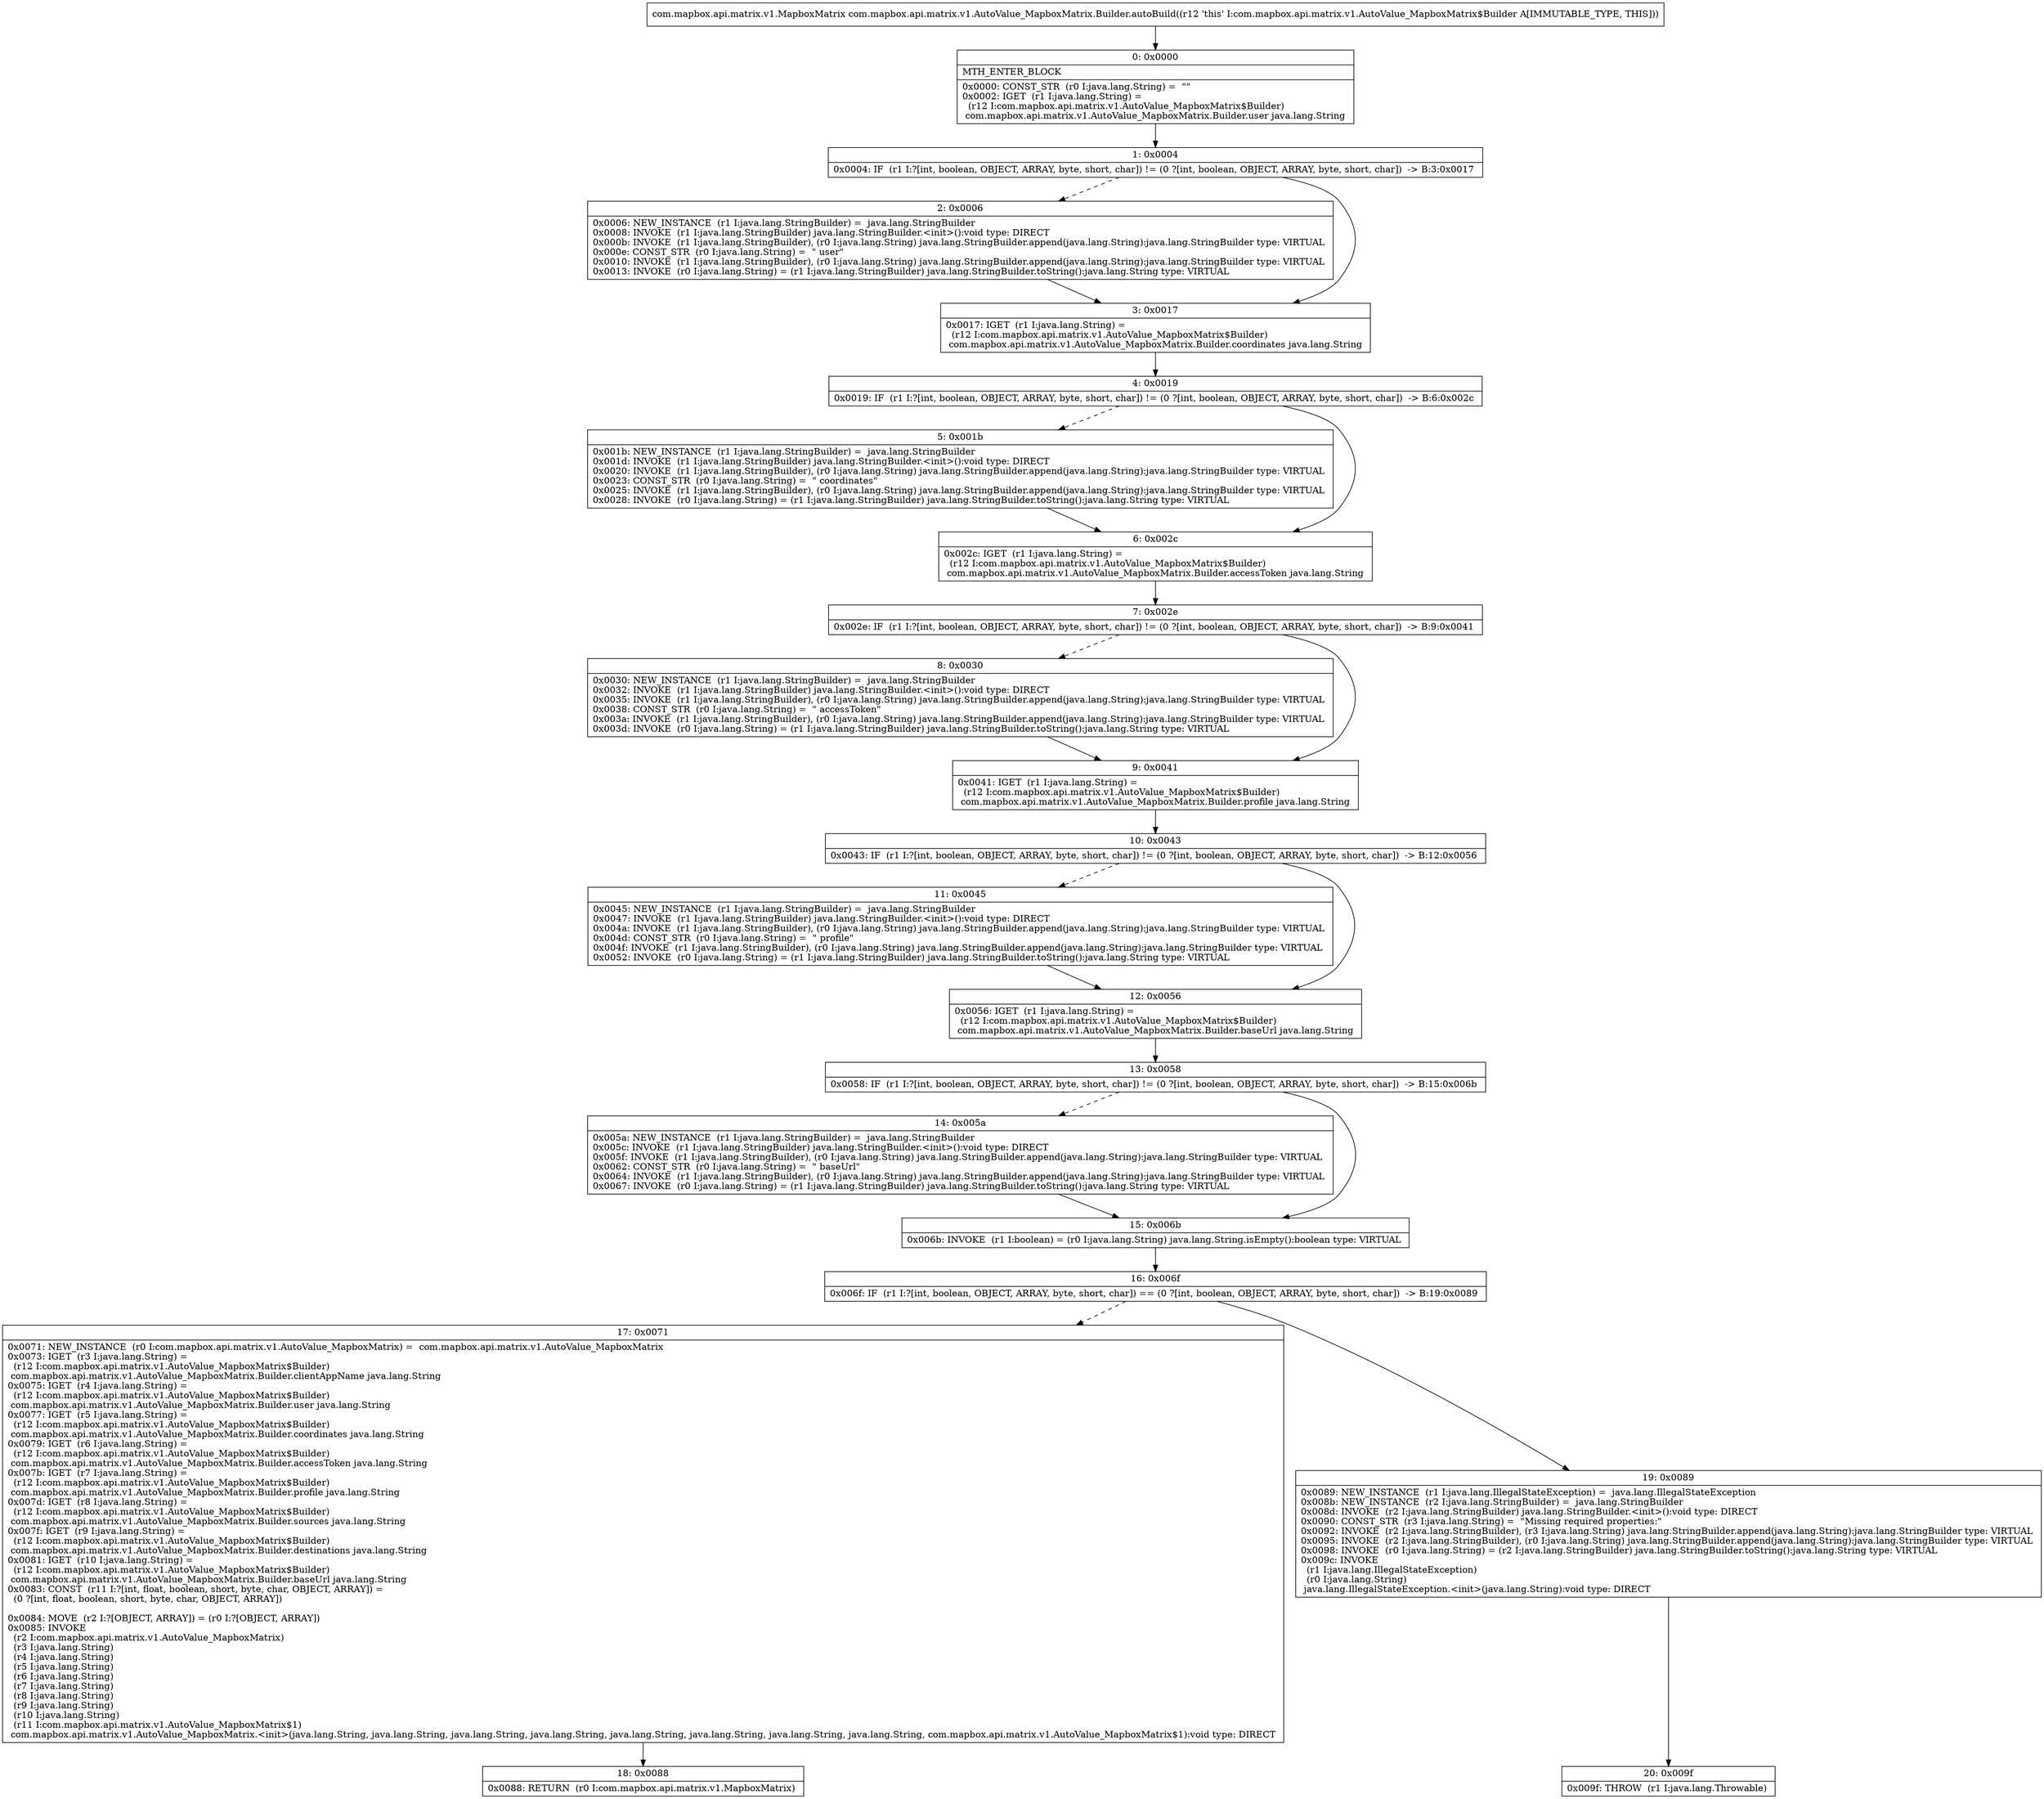 digraph "CFG forcom.mapbox.api.matrix.v1.AutoValue_MapboxMatrix.Builder.autoBuild()Lcom\/mapbox\/api\/matrix\/v1\/MapboxMatrix;" {
Node_0 [shape=record,label="{0\:\ 0x0000|MTH_ENTER_BLOCK\l|0x0000: CONST_STR  (r0 I:java.lang.String) =  \"\" \l0x0002: IGET  (r1 I:java.lang.String) = \l  (r12 I:com.mapbox.api.matrix.v1.AutoValue_MapboxMatrix$Builder)\l com.mapbox.api.matrix.v1.AutoValue_MapboxMatrix.Builder.user java.lang.String \l}"];
Node_1 [shape=record,label="{1\:\ 0x0004|0x0004: IF  (r1 I:?[int, boolean, OBJECT, ARRAY, byte, short, char]) != (0 ?[int, boolean, OBJECT, ARRAY, byte, short, char])  \-\> B:3:0x0017 \l}"];
Node_2 [shape=record,label="{2\:\ 0x0006|0x0006: NEW_INSTANCE  (r1 I:java.lang.StringBuilder) =  java.lang.StringBuilder \l0x0008: INVOKE  (r1 I:java.lang.StringBuilder) java.lang.StringBuilder.\<init\>():void type: DIRECT \l0x000b: INVOKE  (r1 I:java.lang.StringBuilder), (r0 I:java.lang.String) java.lang.StringBuilder.append(java.lang.String):java.lang.StringBuilder type: VIRTUAL \l0x000e: CONST_STR  (r0 I:java.lang.String) =  \" user\" \l0x0010: INVOKE  (r1 I:java.lang.StringBuilder), (r0 I:java.lang.String) java.lang.StringBuilder.append(java.lang.String):java.lang.StringBuilder type: VIRTUAL \l0x0013: INVOKE  (r0 I:java.lang.String) = (r1 I:java.lang.StringBuilder) java.lang.StringBuilder.toString():java.lang.String type: VIRTUAL \l}"];
Node_3 [shape=record,label="{3\:\ 0x0017|0x0017: IGET  (r1 I:java.lang.String) = \l  (r12 I:com.mapbox.api.matrix.v1.AutoValue_MapboxMatrix$Builder)\l com.mapbox.api.matrix.v1.AutoValue_MapboxMatrix.Builder.coordinates java.lang.String \l}"];
Node_4 [shape=record,label="{4\:\ 0x0019|0x0019: IF  (r1 I:?[int, boolean, OBJECT, ARRAY, byte, short, char]) != (0 ?[int, boolean, OBJECT, ARRAY, byte, short, char])  \-\> B:6:0x002c \l}"];
Node_5 [shape=record,label="{5\:\ 0x001b|0x001b: NEW_INSTANCE  (r1 I:java.lang.StringBuilder) =  java.lang.StringBuilder \l0x001d: INVOKE  (r1 I:java.lang.StringBuilder) java.lang.StringBuilder.\<init\>():void type: DIRECT \l0x0020: INVOKE  (r1 I:java.lang.StringBuilder), (r0 I:java.lang.String) java.lang.StringBuilder.append(java.lang.String):java.lang.StringBuilder type: VIRTUAL \l0x0023: CONST_STR  (r0 I:java.lang.String) =  \" coordinates\" \l0x0025: INVOKE  (r1 I:java.lang.StringBuilder), (r0 I:java.lang.String) java.lang.StringBuilder.append(java.lang.String):java.lang.StringBuilder type: VIRTUAL \l0x0028: INVOKE  (r0 I:java.lang.String) = (r1 I:java.lang.StringBuilder) java.lang.StringBuilder.toString():java.lang.String type: VIRTUAL \l}"];
Node_6 [shape=record,label="{6\:\ 0x002c|0x002c: IGET  (r1 I:java.lang.String) = \l  (r12 I:com.mapbox.api.matrix.v1.AutoValue_MapboxMatrix$Builder)\l com.mapbox.api.matrix.v1.AutoValue_MapboxMatrix.Builder.accessToken java.lang.String \l}"];
Node_7 [shape=record,label="{7\:\ 0x002e|0x002e: IF  (r1 I:?[int, boolean, OBJECT, ARRAY, byte, short, char]) != (0 ?[int, boolean, OBJECT, ARRAY, byte, short, char])  \-\> B:9:0x0041 \l}"];
Node_8 [shape=record,label="{8\:\ 0x0030|0x0030: NEW_INSTANCE  (r1 I:java.lang.StringBuilder) =  java.lang.StringBuilder \l0x0032: INVOKE  (r1 I:java.lang.StringBuilder) java.lang.StringBuilder.\<init\>():void type: DIRECT \l0x0035: INVOKE  (r1 I:java.lang.StringBuilder), (r0 I:java.lang.String) java.lang.StringBuilder.append(java.lang.String):java.lang.StringBuilder type: VIRTUAL \l0x0038: CONST_STR  (r0 I:java.lang.String) =  \" accessToken\" \l0x003a: INVOKE  (r1 I:java.lang.StringBuilder), (r0 I:java.lang.String) java.lang.StringBuilder.append(java.lang.String):java.lang.StringBuilder type: VIRTUAL \l0x003d: INVOKE  (r0 I:java.lang.String) = (r1 I:java.lang.StringBuilder) java.lang.StringBuilder.toString():java.lang.String type: VIRTUAL \l}"];
Node_9 [shape=record,label="{9\:\ 0x0041|0x0041: IGET  (r1 I:java.lang.String) = \l  (r12 I:com.mapbox.api.matrix.v1.AutoValue_MapboxMatrix$Builder)\l com.mapbox.api.matrix.v1.AutoValue_MapboxMatrix.Builder.profile java.lang.String \l}"];
Node_10 [shape=record,label="{10\:\ 0x0043|0x0043: IF  (r1 I:?[int, boolean, OBJECT, ARRAY, byte, short, char]) != (0 ?[int, boolean, OBJECT, ARRAY, byte, short, char])  \-\> B:12:0x0056 \l}"];
Node_11 [shape=record,label="{11\:\ 0x0045|0x0045: NEW_INSTANCE  (r1 I:java.lang.StringBuilder) =  java.lang.StringBuilder \l0x0047: INVOKE  (r1 I:java.lang.StringBuilder) java.lang.StringBuilder.\<init\>():void type: DIRECT \l0x004a: INVOKE  (r1 I:java.lang.StringBuilder), (r0 I:java.lang.String) java.lang.StringBuilder.append(java.lang.String):java.lang.StringBuilder type: VIRTUAL \l0x004d: CONST_STR  (r0 I:java.lang.String) =  \" profile\" \l0x004f: INVOKE  (r1 I:java.lang.StringBuilder), (r0 I:java.lang.String) java.lang.StringBuilder.append(java.lang.String):java.lang.StringBuilder type: VIRTUAL \l0x0052: INVOKE  (r0 I:java.lang.String) = (r1 I:java.lang.StringBuilder) java.lang.StringBuilder.toString():java.lang.String type: VIRTUAL \l}"];
Node_12 [shape=record,label="{12\:\ 0x0056|0x0056: IGET  (r1 I:java.lang.String) = \l  (r12 I:com.mapbox.api.matrix.v1.AutoValue_MapboxMatrix$Builder)\l com.mapbox.api.matrix.v1.AutoValue_MapboxMatrix.Builder.baseUrl java.lang.String \l}"];
Node_13 [shape=record,label="{13\:\ 0x0058|0x0058: IF  (r1 I:?[int, boolean, OBJECT, ARRAY, byte, short, char]) != (0 ?[int, boolean, OBJECT, ARRAY, byte, short, char])  \-\> B:15:0x006b \l}"];
Node_14 [shape=record,label="{14\:\ 0x005a|0x005a: NEW_INSTANCE  (r1 I:java.lang.StringBuilder) =  java.lang.StringBuilder \l0x005c: INVOKE  (r1 I:java.lang.StringBuilder) java.lang.StringBuilder.\<init\>():void type: DIRECT \l0x005f: INVOKE  (r1 I:java.lang.StringBuilder), (r0 I:java.lang.String) java.lang.StringBuilder.append(java.lang.String):java.lang.StringBuilder type: VIRTUAL \l0x0062: CONST_STR  (r0 I:java.lang.String) =  \" baseUrl\" \l0x0064: INVOKE  (r1 I:java.lang.StringBuilder), (r0 I:java.lang.String) java.lang.StringBuilder.append(java.lang.String):java.lang.StringBuilder type: VIRTUAL \l0x0067: INVOKE  (r0 I:java.lang.String) = (r1 I:java.lang.StringBuilder) java.lang.StringBuilder.toString():java.lang.String type: VIRTUAL \l}"];
Node_15 [shape=record,label="{15\:\ 0x006b|0x006b: INVOKE  (r1 I:boolean) = (r0 I:java.lang.String) java.lang.String.isEmpty():boolean type: VIRTUAL \l}"];
Node_16 [shape=record,label="{16\:\ 0x006f|0x006f: IF  (r1 I:?[int, boolean, OBJECT, ARRAY, byte, short, char]) == (0 ?[int, boolean, OBJECT, ARRAY, byte, short, char])  \-\> B:19:0x0089 \l}"];
Node_17 [shape=record,label="{17\:\ 0x0071|0x0071: NEW_INSTANCE  (r0 I:com.mapbox.api.matrix.v1.AutoValue_MapboxMatrix) =  com.mapbox.api.matrix.v1.AutoValue_MapboxMatrix \l0x0073: IGET  (r3 I:java.lang.String) = \l  (r12 I:com.mapbox.api.matrix.v1.AutoValue_MapboxMatrix$Builder)\l com.mapbox.api.matrix.v1.AutoValue_MapboxMatrix.Builder.clientAppName java.lang.String \l0x0075: IGET  (r4 I:java.lang.String) = \l  (r12 I:com.mapbox.api.matrix.v1.AutoValue_MapboxMatrix$Builder)\l com.mapbox.api.matrix.v1.AutoValue_MapboxMatrix.Builder.user java.lang.String \l0x0077: IGET  (r5 I:java.lang.String) = \l  (r12 I:com.mapbox.api.matrix.v1.AutoValue_MapboxMatrix$Builder)\l com.mapbox.api.matrix.v1.AutoValue_MapboxMatrix.Builder.coordinates java.lang.String \l0x0079: IGET  (r6 I:java.lang.String) = \l  (r12 I:com.mapbox.api.matrix.v1.AutoValue_MapboxMatrix$Builder)\l com.mapbox.api.matrix.v1.AutoValue_MapboxMatrix.Builder.accessToken java.lang.String \l0x007b: IGET  (r7 I:java.lang.String) = \l  (r12 I:com.mapbox.api.matrix.v1.AutoValue_MapboxMatrix$Builder)\l com.mapbox.api.matrix.v1.AutoValue_MapboxMatrix.Builder.profile java.lang.String \l0x007d: IGET  (r8 I:java.lang.String) = \l  (r12 I:com.mapbox.api.matrix.v1.AutoValue_MapboxMatrix$Builder)\l com.mapbox.api.matrix.v1.AutoValue_MapboxMatrix.Builder.sources java.lang.String \l0x007f: IGET  (r9 I:java.lang.String) = \l  (r12 I:com.mapbox.api.matrix.v1.AutoValue_MapboxMatrix$Builder)\l com.mapbox.api.matrix.v1.AutoValue_MapboxMatrix.Builder.destinations java.lang.String \l0x0081: IGET  (r10 I:java.lang.String) = \l  (r12 I:com.mapbox.api.matrix.v1.AutoValue_MapboxMatrix$Builder)\l com.mapbox.api.matrix.v1.AutoValue_MapboxMatrix.Builder.baseUrl java.lang.String \l0x0083: CONST  (r11 I:?[int, float, boolean, short, byte, char, OBJECT, ARRAY]) = \l  (0 ?[int, float, boolean, short, byte, char, OBJECT, ARRAY])\l \l0x0084: MOVE  (r2 I:?[OBJECT, ARRAY]) = (r0 I:?[OBJECT, ARRAY]) \l0x0085: INVOKE  \l  (r2 I:com.mapbox.api.matrix.v1.AutoValue_MapboxMatrix)\l  (r3 I:java.lang.String)\l  (r4 I:java.lang.String)\l  (r5 I:java.lang.String)\l  (r6 I:java.lang.String)\l  (r7 I:java.lang.String)\l  (r8 I:java.lang.String)\l  (r9 I:java.lang.String)\l  (r10 I:java.lang.String)\l  (r11 I:com.mapbox.api.matrix.v1.AutoValue_MapboxMatrix$1)\l com.mapbox.api.matrix.v1.AutoValue_MapboxMatrix.\<init\>(java.lang.String, java.lang.String, java.lang.String, java.lang.String, java.lang.String, java.lang.String, java.lang.String, java.lang.String, com.mapbox.api.matrix.v1.AutoValue_MapboxMatrix$1):void type: DIRECT \l}"];
Node_18 [shape=record,label="{18\:\ 0x0088|0x0088: RETURN  (r0 I:com.mapbox.api.matrix.v1.MapboxMatrix) \l}"];
Node_19 [shape=record,label="{19\:\ 0x0089|0x0089: NEW_INSTANCE  (r1 I:java.lang.IllegalStateException) =  java.lang.IllegalStateException \l0x008b: NEW_INSTANCE  (r2 I:java.lang.StringBuilder) =  java.lang.StringBuilder \l0x008d: INVOKE  (r2 I:java.lang.StringBuilder) java.lang.StringBuilder.\<init\>():void type: DIRECT \l0x0090: CONST_STR  (r3 I:java.lang.String) =  \"Missing required properties:\" \l0x0092: INVOKE  (r2 I:java.lang.StringBuilder), (r3 I:java.lang.String) java.lang.StringBuilder.append(java.lang.String):java.lang.StringBuilder type: VIRTUAL \l0x0095: INVOKE  (r2 I:java.lang.StringBuilder), (r0 I:java.lang.String) java.lang.StringBuilder.append(java.lang.String):java.lang.StringBuilder type: VIRTUAL \l0x0098: INVOKE  (r0 I:java.lang.String) = (r2 I:java.lang.StringBuilder) java.lang.StringBuilder.toString():java.lang.String type: VIRTUAL \l0x009c: INVOKE  \l  (r1 I:java.lang.IllegalStateException)\l  (r0 I:java.lang.String)\l java.lang.IllegalStateException.\<init\>(java.lang.String):void type: DIRECT \l}"];
Node_20 [shape=record,label="{20\:\ 0x009f|0x009f: THROW  (r1 I:java.lang.Throwable) \l}"];
MethodNode[shape=record,label="{com.mapbox.api.matrix.v1.MapboxMatrix com.mapbox.api.matrix.v1.AutoValue_MapboxMatrix.Builder.autoBuild((r12 'this' I:com.mapbox.api.matrix.v1.AutoValue_MapboxMatrix$Builder A[IMMUTABLE_TYPE, THIS])) }"];
MethodNode -> Node_0;
Node_0 -> Node_1;
Node_1 -> Node_2[style=dashed];
Node_1 -> Node_3;
Node_2 -> Node_3;
Node_3 -> Node_4;
Node_4 -> Node_5[style=dashed];
Node_4 -> Node_6;
Node_5 -> Node_6;
Node_6 -> Node_7;
Node_7 -> Node_8[style=dashed];
Node_7 -> Node_9;
Node_8 -> Node_9;
Node_9 -> Node_10;
Node_10 -> Node_11[style=dashed];
Node_10 -> Node_12;
Node_11 -> Node_12;
Node_12 -> Node_13;
Node_13 -> Node_14[style=dashed];
Node_13 -> Node_15;
Node_14 -> Node_15;
Node_15 -> Node_16;
Node_16 -> Node_17[style=dashed];
Node_16 -> Node_19;
Node_17 -> Node_18;
Node_19 -> Node_20;
}

